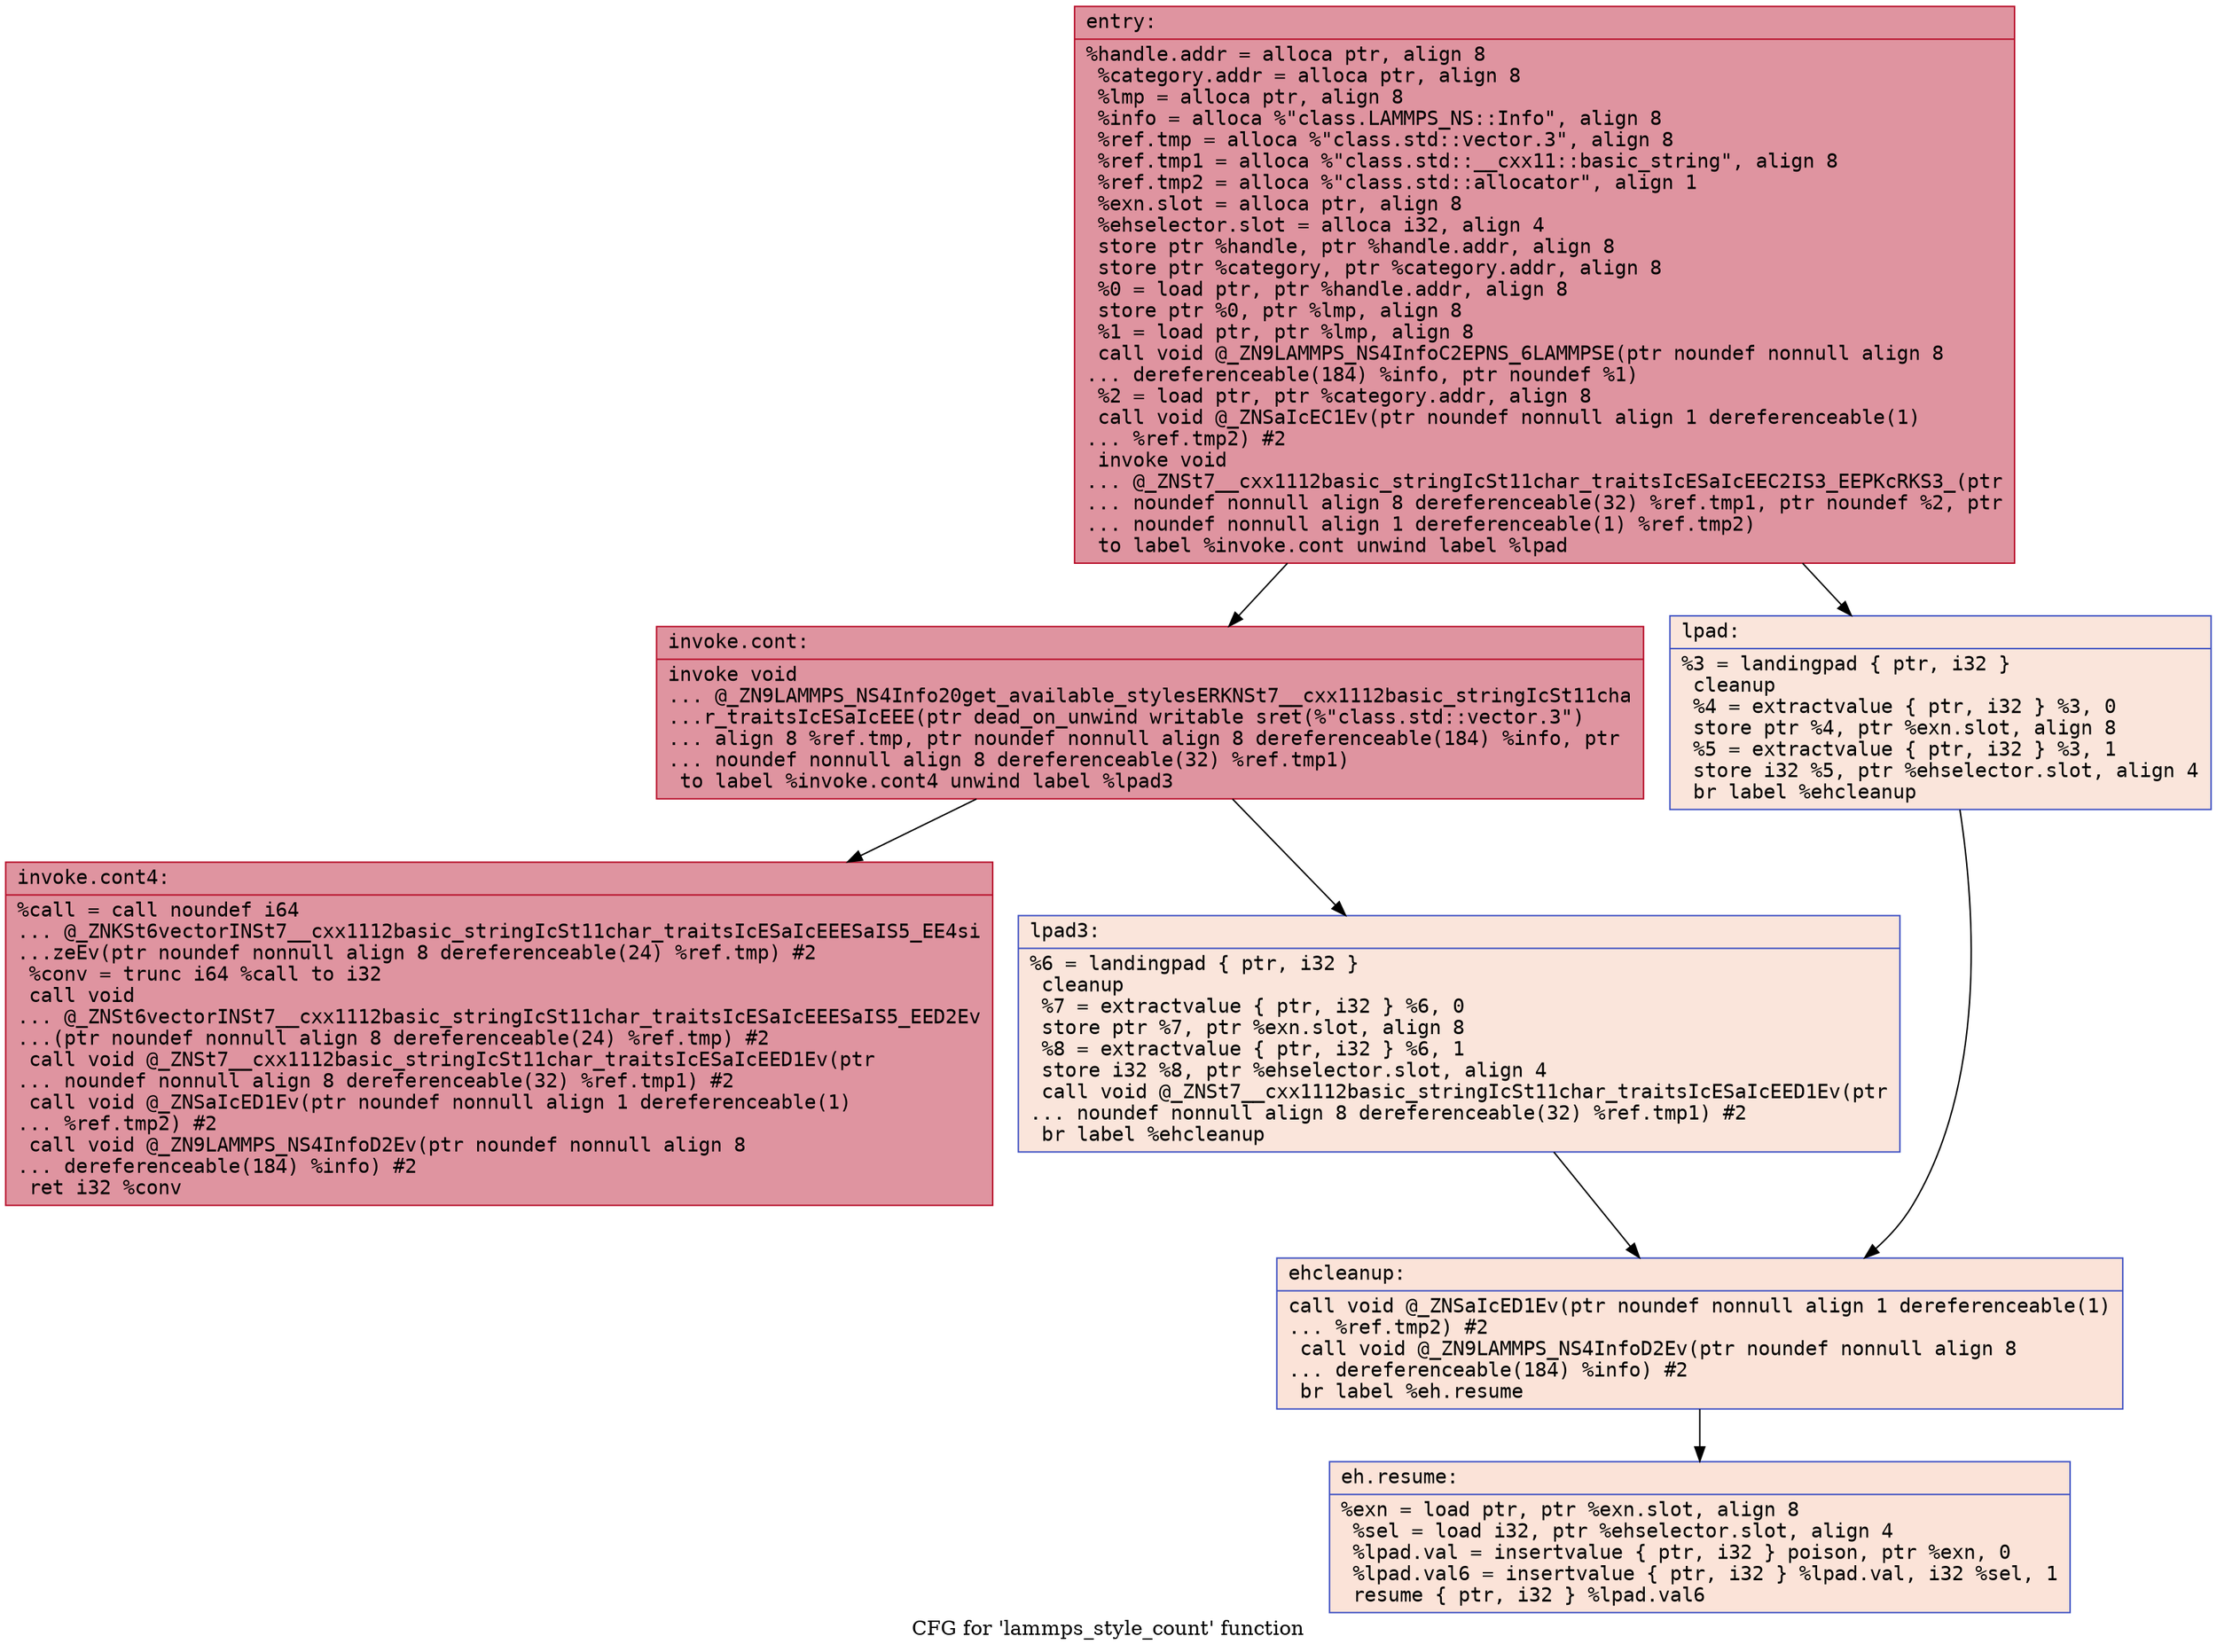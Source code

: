 digraph "CFG for 'lammps_style_count' function" {
	label="CFG for 'lammps_style_count' function";

	Node0x55bdf810cfe0 [shape=record,color="#b70d28ff", style=filled, fillcolor="#b70d2870" fontname="Courier",label="{entry:\l|  %handle.addr = alloca ptr, align 8\l  %category.addr = alloca ptr, align 8\l  %lmp = alloca ptr, align 8\l  %info = alloca %\"class.LAMMPS_NS::Info\", align 8\l  %ref.tmp = alloca %\"class.std::vector.3\", align 8\l  %ref.tmp1 = alloca %\"class.std::__cxx11::basic_string\", align 8\l  %ref.tmp2 = alloca %\"class.std::allocator\", align 1\l  %exn.slot = alloca ptr, align 8\l  %ehselector.slot = alloca i32, align 4\l  store ptr %handle, ptr %handle.addr, align 8\l  store ptr %category, ptr %category.addr, align 8\l  %0 = load ptr, ptr %handle.addr, align 8\l  store ptr %0, ptr %lmp, align 8\l  %1 = load ptr, ptr %lmp, align 8\l  call void @_ZN9LAMMPS_NS4InfoC2EPNS_6LAMMPSE(ptr noundef nonnull align 8\l... dereferenceable(184) %info, ptr noundef %1)\l  %2 = load ptr, ptr %category.addr, align 8\l  call void @_ZNSaIcEC1Ev(ptr noundef nonnull align 1 dereferenceable(1)\l... %ref.tmp2) #2\l  invoke void\l... @_ZNSt7__cxx1112basic_stringIcSt11char_traitsIcESaIcEEC2IS3_EEPKcRKS3_(ptr\l... noundef nonnull align 8 dereferenceable(32) %ref.tmp1, ptr noundef %2, ptr\l... noundef nonnull align 1 dereferenceable(1) %ref.tmp2)\l          to label %invoke.cont unwind label %lpad\l}"];
	Node0x55bdf810cfe0 -> Node0x55bdf810dbb0[tooltip="entry -> invoke.cont\nProbability 100.00%" ];
	Node0x55bdf810cfe0 -> Node0x55bdf810dda0[tooltip="entry -> lpad\nProbability 0.00%" ];
	Node0x55bdf810dbb0 [shape=record,color="#b70d28ff", style=filled, fillcolor="#b70d2870" fontname="Courier",label="{invoke.cont:\l|  invoke void\l... @_ZN9LAMMPS_NS4Info20get_available_stylesERKNSt7__cxx1112basic_stringIcSt11cha\l...r_traitsIcESaIcEEE(ptr dead_on_unwind writable sret(%\"class.std::vector.3\")\l... align 8 %ref.tmp, ptr noundef nonnull align 8 dereferenceable(184) %info, ptr\l... noundef nonnull align 8 dereferenceable(32) %ref.tmp1)\l          to label %invoke.cont4 unwind label %lpad3\l}"];
	Node0x55bdf810dbb0 -> Node0x55bdf810db60[tooltip="invoke.cont -> invoke.cont4\nProbability 100.00%" ];
	Node0x55bdf810dbb0 -> Node0x55bdf810e010[tooltip="invoke.cont -> lpad3\nProbability 0.00%" ];
	Node0x55bdf810db60 [shape=record,color="#b70d28ff", style=filled, fillcolor="#b70d2870" fontname="Courier",label="{invoke.cont4:\l|  %call = call noundef i64\l... @_ZNKSt6vectorINSt7__cxx1112basic_stringIcSt11char_traitsIcESaIcEEESaIS5_EE4si\l...zeEv(ptr noundef nonnull align 8 dereferenceable(24) %ref.tmp) #2\l  %conv = trunc i64 %call to i32\l  call void\l... @_ZNSt6vectorINSt7__cxx1112basic_stringIcSt11char_traitsIcESaIcEEESaIS5_EED2Ev\l...(ptr noundef nonnull align 8 dereferenceable(24) %ref.tmp) #2\l  call void @_ZNSt7__cxx1112basic_stringIcSt11char_traitsIcESaIcEED1Ev(ptr\l... noundef nonnull align 8 dereferenceable(32) %ref.tmp1) #2\l  call void @_ZNSaIcED1Ev(ptr noundef nonnull align 1 dereferenceable(1)\l... %ref.tmp2) #2\l  call void @_ZN9LAMMPS_NS4InfoD2Ev(ptr noundef nonnull align 8\l... dereferenceable(184) %info) #2\l  ret i32 %conv\l}"];
	Node0x55bdf810dda0 [shape=record,color="#3d50c3ff", style=filled, fillcolor="#f4c5ad70" fontname="Courier",label="{lpad:\l|  %3 = landingpad \{ ptr, i32 \}\l          cleanup\l  %4 = extractvalue \{ ptr, i32 \} %3, 0\l  store ptr %4, ptr %exn.slot, align 8\l  %5 = extractvalue \{ ptr, i32 \} %3, 1\l  store i32 %5, ptr %ehselector.slot, align 4\l  br label %ehcleanup\l}"];
	Node0x55bdf810dda0 -> Node0x55bdf810eec0[tooltip="lpad -> ehcleanup\nProbability 100.00%" ];
	Node0x55bdf810e010 [shape=record,color="#3d50c3ff", style=filled, fillcolor="#f4c5ad70" fontname="Courier",label="{lpad3:\l|  %6 = landingpad \{ ptr, i32 \}\l          cleanup\l  %7 = extractvalue \{ ptr, i32 \} %6, 0\l  store ptr %7, ptr %exn.slot, align 8\l  %8 = extractvalue \{ ptr, i32 \} %6, 1\l  store i32 %8, ptr %ehselector.slot, align 4\l  call void @_ZNSt7__cxx1112basic_stringIcSt11char_traitsIcESaIcEED1Ev(ptr\l... noundef nonnull align 8 dereferenceable(32) %ref.tmp1) #2\l  br label %ehcleanup\l}"];
	Node0x55bdf810e010 -> Node0x55bdf810eec0[tooltip="lpad3 -> ehcleanup\nProbability 100.00%" ];
	Node0x55bdf810eec0 [shape=record,color="#3d50c3ff", style=filled, fillcolor="#f6bfa670" fontname="Courier",label="{ehcleanup:\l|  call void @_ZNSaIcED1Ev(ptr noundef nonnull align 1 dereferenceable(1)\l... %ref.tmp2) #2\l  call void @_ZN9LAMMPS_NS4InfoD2Ev(ptr noundef nonnull align 8\l... dereferenceable(184) %info) #2\l  br label %eh.resume\l}"];
	Node0x55bdf810eec0 -> Node0x55bdf810f5f0[tooltip="ehcleanup -> eh.resume\nProbability 100.00%" ];
	Node0x55bdf810f5f0 [shape=record,color="#3d50c3ff", style=filled, fillcolor="#f6bfa670" fontname="Courier",label="{eh.resume:\l|  %exn = load ptr, ptr %exn.slot, align 8\l  %sel = load i32, ptr %ehselector.slot, align 4\l  %lpad.val = insertvalue \{ ptr, i32 \} poison, ptr %exn, 0\l  %lpad.val6 = insertvalue \{ ptr, i32 \} %lpad.val, i32 %sel, 1\l  resume \{ ptr, i32 \} %lpad.val6\l}"];
}
